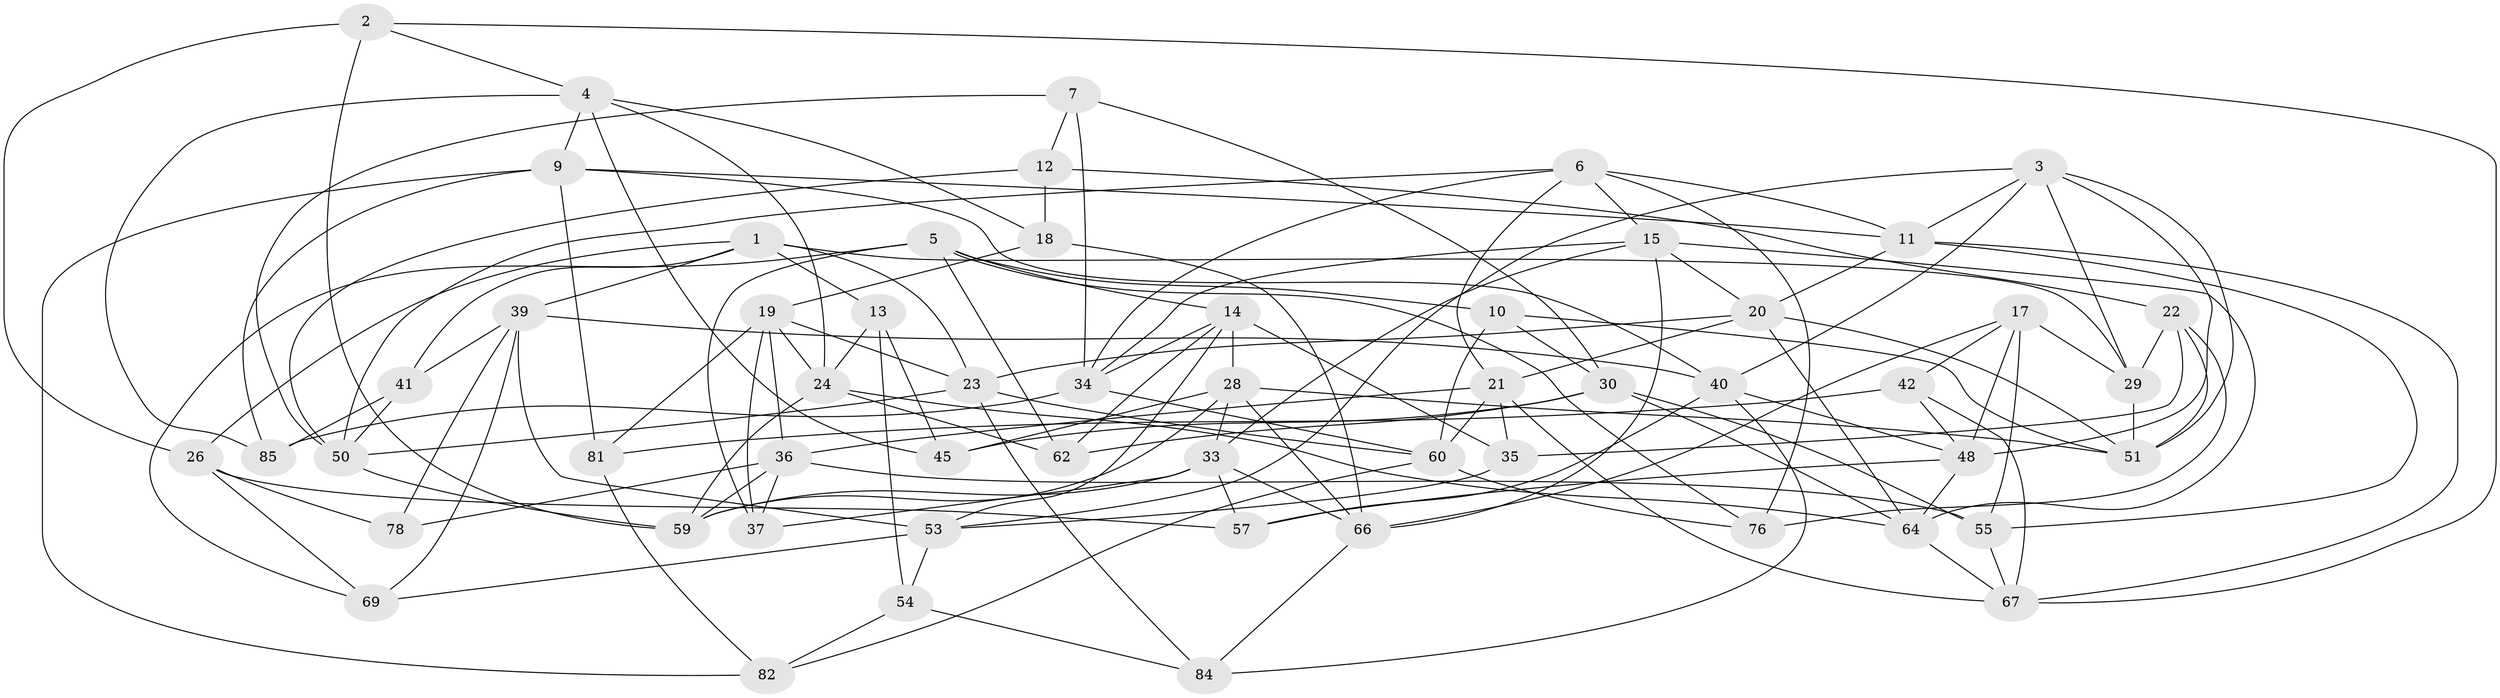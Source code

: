 // original degree distribution, {4: 1.0}
// Generated by graph-tools (version 1.1) at 2025/42/03/06/25 10:42:24]
// undirected, 56 vertices, 144 edges
graph export_dot {
graph [start="1"]
  node [color=gray90,style=filled];
  1 [super="+32"];
  2;
  3 [super="+38"];
  4 [super="+46"];
  5 [super="+77"];
  6 [super="+8"];
  7;
  9 [super="+49"];
  10;
  11 [super="+27"];
  12;
  13;
  14 [super="+43"];
  15 [super="+16"];
  17 [super="+61"];
  18;
  19 [super="+56"];
  20 [super="+25"];
  21 [super="+80"];
  22 [super="+91"];
  23 [super="+90"];
  24 [super="+47"];
  26 [super="+89"];
  28 [super="+31"];
  29 [super="+73"];
  30 [super="+65"];
  33 [super="+74"];
  34 [super="+87"];
  35;
  36 [super="+44"];
  37;
  39 [super="+75"];
  40 [super="+83"];
  41;
  42;
  45;
  48 [super="+52"];
  50 [super="+79"];
  51 [super="+72"];
  53 [super="+63"];
  54;
  55 [super="+58"];
  57;
  59 [super="+70"];
  60 [super="+68"];
  62;
  64 [super="+88"];
  66 [super="+71"];
  67 [super="+86"];
  69;
  76;
  78;
  81;
  82;
  84;
  85;
  1 -- 26;
  1 -- 41;
  1 -- 39;
  1 -- 29;
  1 -- 13;
  1 -- 23;
  2 -- 4;
  2 -- 26;
  2 -- 59;
  2 -- 67;
  3 -- 48;
  3 -- 51;
  3 -- 40;
  3 -- 11;
  3 -- 53;
  3 -- 29;
  4 -- 18;
  4 -- 45;
  4 -- 85;
  4 -- 9;
  4 -- 24;
  5 -- 10;
  5 -- 76;
  5 -- 69;
  5 -- 62;
  5 -- 37;
  5 -- 14;
  6 -- 15;
  6 -- 11;
  6 -- 34;
  6 -- 50;
  6 -- 76;
  6 -- 21;
  7 -- 12;
  7 -- 34;
  7 -- 50;
  7 -- 30;
  9 -- 11;
  9 -- 85;
  9 -- 82;
  9 -- 81;
  9 -- 40;
  10 -- 30;
  10 -- 60;
  10 -- 51;
  11 -- 20;
  11 -- 67;
  11 -- 55;
  12 -- 50;
  12 -- 18;
  12 -- 22;
  13 -- 54;
  13 -- 45;
  13 -- 24;
  14 -- 28;
  14 -- 35;
  14 -- 62;
  14 -- 34;
  14 -- 53;
  15 -- 34;
  15 -- 20;
  15 -- 64;
  15 -- 33;
  15 -- 66;
  17 -- 42;
  17 -- 29;
  17 -- 55 [weight=2];
  17 -- 48;
  17 -- 66;
  18 -- 66;
  18 -- 19;
  19 -- 24;
  19 -- 81;
  19 -- 37;
  19 -- 36;
  19 -- 23;
  20 -- 51;
  20 -- 64;
  20 -- 21;
  20 -- 23;
  21 -- 60;
  21 -- 36;
  21 -- 35;
  21 -- 67;
  22 -- 51;
  22 -- 29 [weight=2];
  22 -- 35;
  22 -- 76;
  23 -- 50;
  23 -- 84;
  23 -- 60;
  24 -- 62;
  24 -- 59;
  24 -- 64;
  26 -- 57;
  26 -- 78 [weight=2];
  26 -- 69;
  28 -- 45;
  28 -- 33;
  28 -- 51;
  28 -- 59;
  28 -- 66;
  29 -- 51;
  30 -- 45;
  30 -- 62;
  30 -- 55;
  30 -- 64;
  33 -- 57;
  33 -- 59;
  33 -- 37;
  33 -- 66;
  34 -- 85;
  34 -- 60;
  35 -- 53;
  36 -- 59;
  36 -- 55;
  36 -- 37;
  36 -- 78;
  39 -- 41;
  39 -- 40;
  39 -- 69;
  39 -- 53;
  39 -- 78;
  40 -- 48;
  40 -- 57;
  40 -- 84;
  41 -- 85;
  41 -- 50;
  42 -- 81;
  42 -- 67;
  42 -- 48;
  48 -- 64;
  48 -- 57;
  50 -- 59;
  53 -- 54;
  53 -- 69;
  54 -- 84;
  54 -- 82;
  55 -- 67;
  60 -- 76;
  60 -- 82;
  64 -- 67;
  66 -- 84;
  81 -- 82;
}
